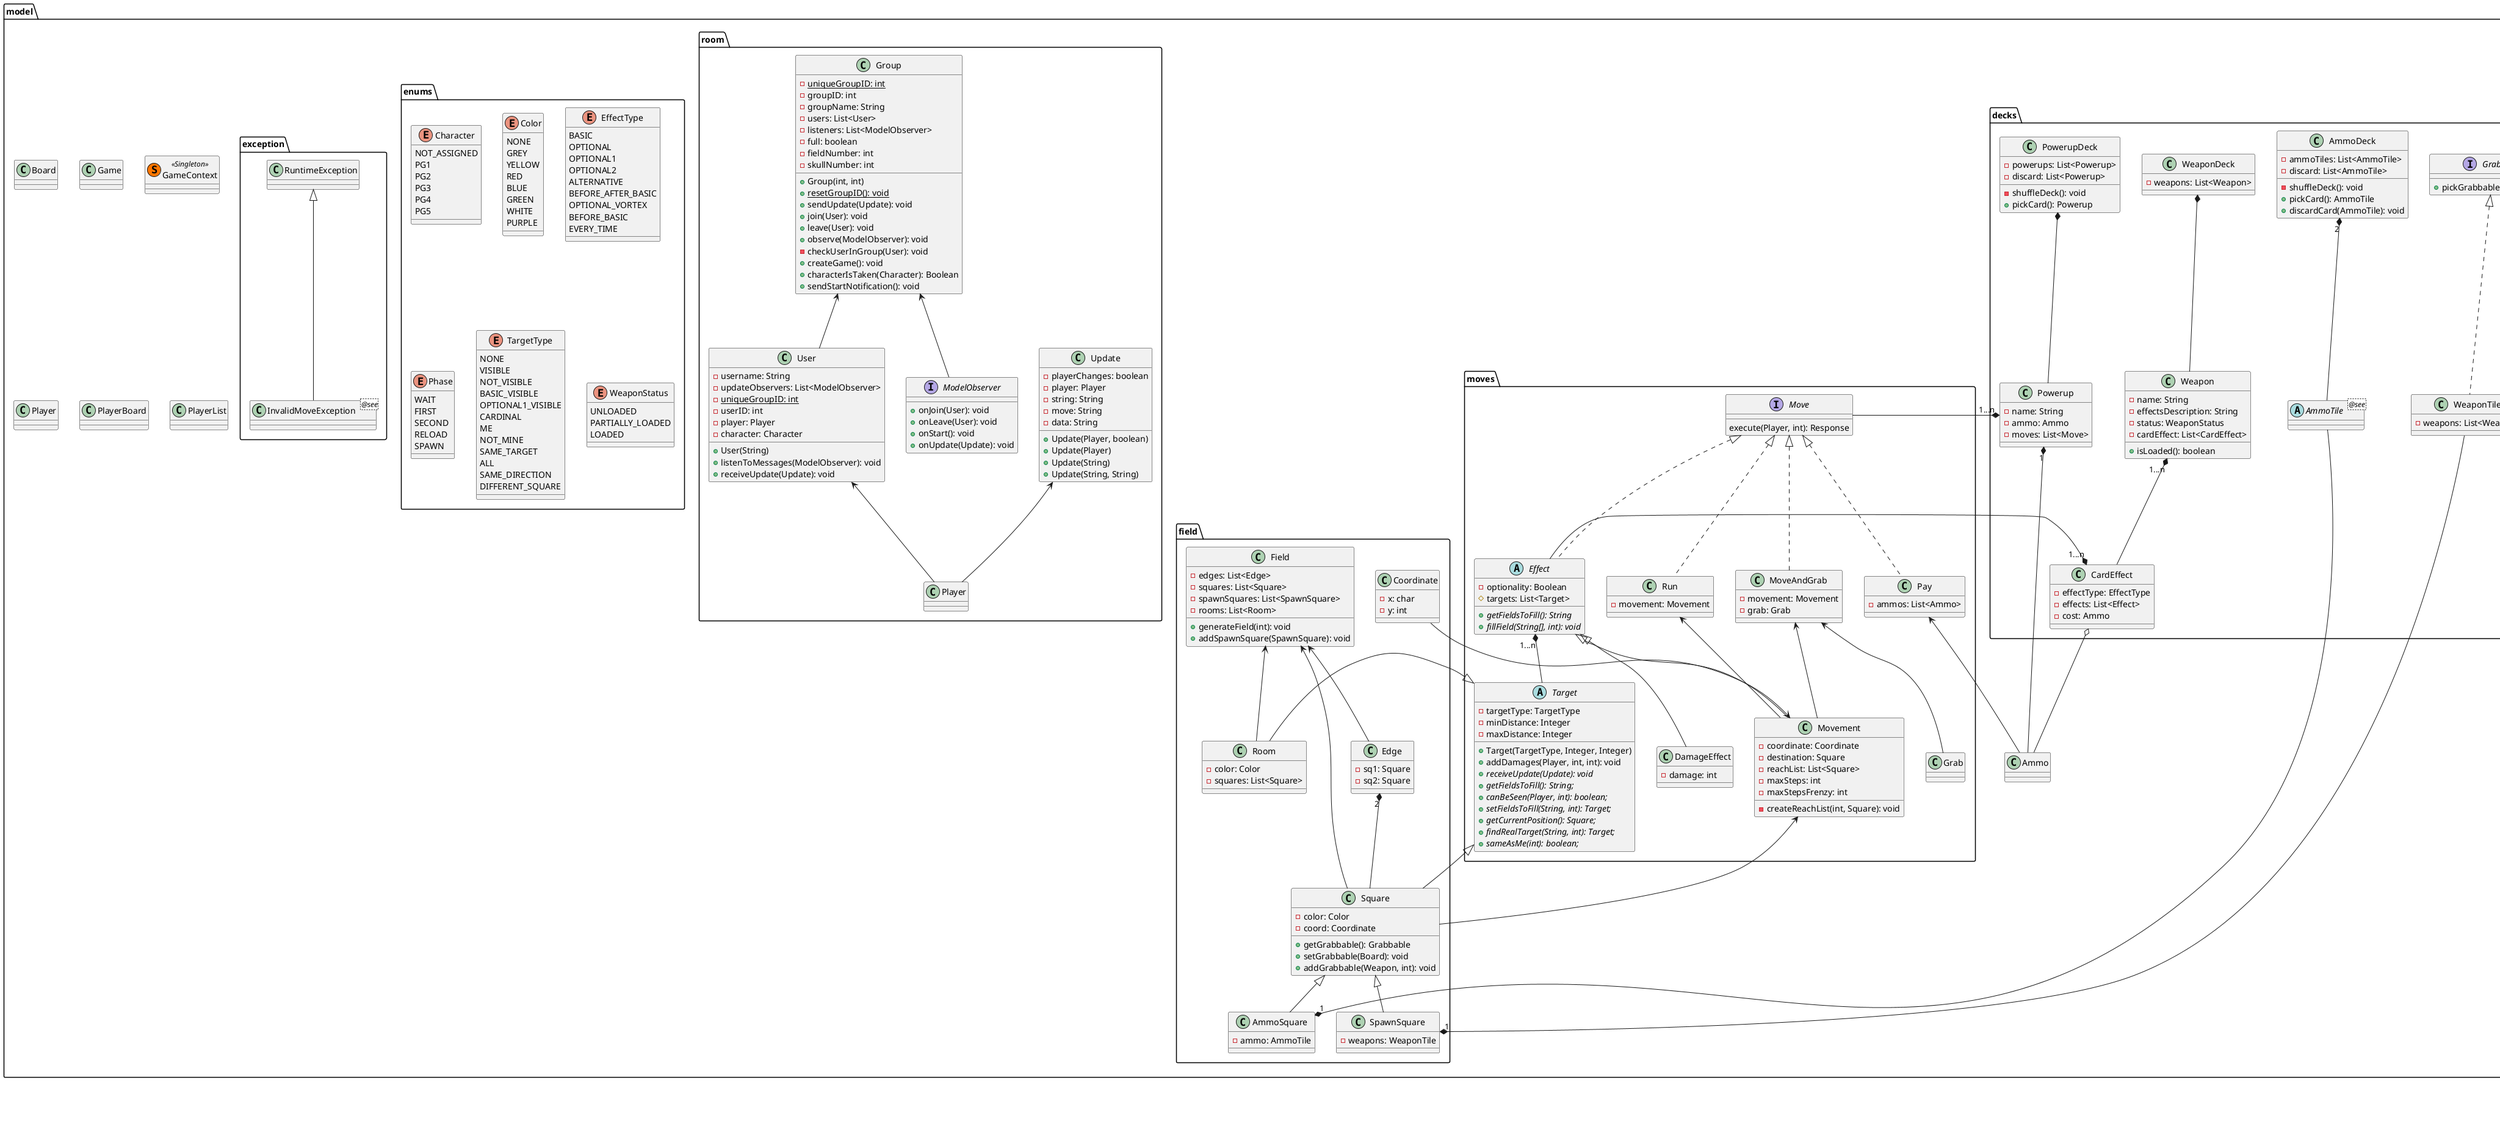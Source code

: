 @startuml
package model{
    package decks{
        class AmmoDeck{
            - ammoTiles: List<AmmoTile>
            - discard: List<AmmoTile>
            __
            - shuffleDeck(): void
            + pickCard(): AmmoTile
            + discardCard(AmmoTile): void
        }

        abstract class AmmoTile <@see>

        class CardEffect{
            - effectType: EffectType
            - effects: List<Effect>
            - cost: Ammo
        }

        interface Grabbable{
            + pickGrabbable(int, int): void
        }

        class Powerup{
            - name: String
            - ammo: Ammo
            - moves: List<Move>
        }

        class PowerupDeck{
            - powerups: List<Powerup>
            - discard: List<Powerup>
            __
            - shuffleDeck(): void
            + pickCard(): Powerup
        }

        class Weapon{
            - name: String
            - effectsDescription: String
            - status: WeaponStatus
            - cardEffect: List<CardEffect>
            __
            + isLoaded(): boolean
        }

        class WeaponDeck{
            - weapons: List<Weapon>
        }

        class WeaponTile implements Grabbable{
            - weapons: List<Weapon>
        }

        AmmoDeck "2" *-- AmmoTile
        PowerupDeck *-- Powerup
        WeaponDeck *-- Weapon
    }

    package field{
        class AmmoSquare extends Square{
            - ammo: AmmoTile
        }

        class Coordinate {
            - x: char
            - y: int
        }

        class Edge{
            - sq1: Square
            - sq2: Square
        }

        class Field{
            - edges: List<Edge>
            - squares: List<Square>
            - spawnSquares: List<SpawnSquare>
            - rooms: List<Room>
            __
            + generateField(int): void
            + addSpawnSquare(SpawnSquare): void
        }

        class Room{
            - color: Color
            - squares: List<Square>
        }

        class SpawnSquare extends Square{
            - weapons: WeaponTile
        }

        class Square{
            - color: Color
            - coord: Coordinate
            __
            + getGrabbable(): Grabbable
            + setGrabbable(Board): void
            + addGrabbable(Weapon, int): void
        }

        Edge "2" *-- Square
        Field <-- Edge
        Field <-- Square
        Field <-- Room
    }

    package moves{
        class DamageEffect extends Effect{
            - damage: int
        }

        abstract Effect implements Move{
            - optionality: Boolean
            # targets: List<Target>
            __
            + {abstract} getFieldsToFill(): String
            + {abstract} fillField(String[], int): void
        }

        interface Move{
            execute(Player, int): Response
        }

        class MoveAndGrab implements Move{
            - movement: Movement
            - grab: Grab
        }

        class Movement extends Effect{
            - coordinate: Coordinate
            - destination: Square
            - reachList: List<Square>
            - maxSteps: int
            - maxStepsFrenzy: int
            __
            - createReachList(int, Square): void
        }

        class Pay implements Move{
            - ammos: List<Ammo>
        }

        class Run implements Move{
            - movement: Movement
        }

        abstract Target{
            - targetType: TargetType
            - minDistance: Integer
            - maxDistance: Integer
            __
            + Target(TargetType, Integer, Integer)
            + addDamages(Player, int, int): void
            + {abstract} receiveUpdate(Update): void
            + {abstract} getFieldsToFill(): String;
            + {abstract} canBeSeen(Player, int): boolean;
            + {abstract} setFieldsToFill(String, int): Target;
            + {abstract} getCurrentPosition(): Square;
            + {abstract} findRealTarget(String, int): Target;
            + {abstract} sameAsMe(int): boolean;
        }

        Effect "1...n" *-- Target
        MoveAndGrab <-- Movement
        MoveAndGrab <-- Grab
        Run <-- Movement
    }

    package room{
        class Group{
            - {static} uniqueGroupID: int
            - groupID: int
            - groupName: String
            - users: List<User>
            - listeners: List<ModelObserver>
            - full: boolean
            - fieldNumber: int
            - skullNumber: int
            __
            + Group(int, int)
            + {static} resetGroupID(): void
            + sendUpdate(Update): void
            + join(User): void
            + leave(User): void
            + observe(ModelObserver): void
            - checkUserInGroup(User): void
            + createGame(): void
            + characterIsTaken(Character): Boolean
            + sendStartNotification(): void
        }

        Group <-- User
        Group <-- ModelObserver

        interface ModelObserver {
            + onJoin(User): void
            + onLeave(User): void
            + onStart(): void
            + onUpdate(Update): void
        }

        class Update{
            - playerChanges: boolean
            - player: Player
            - string: String
            - move: String
            - data: String
            __
            + Update(Player, boolean)
            + Update(Player)
            + Update(String)
            + Update(String, String)
        }

        Update <-- Player

        class User {
            - username: String
            - updateObservers: List<ModelObserver>
            - {static} uniqueGroupID: int
            - userID: int
            - player: Player
            - character: Character
            __
            + User(String)
            + listenToMessages(ModelObserver): void
            + receiveUpdate(Update): void
        }

        User <-- Player
    }

    class Ammo{

    }

    class Board{

    }

    class Game{

    }

    class GameContext  << (S,#FF7700) Singleton >> {

    }

    class Player {

    }

    class PlayerBoard{

    }

    class PlayerList {

    }

    CardEffect "1...n" *-- Effect
    CardEffect o-- Ammo

    Powerup "1" *-- Ammo
    Powerup "1...n" *-- Move

    Weapon "1...n" *-- CardEffect

    Target <|-- Room
    Target <|-- Square
    AmmoSquare "1" *-- AmmoTile
    SpawnSquare "1" *-- WeaponTile

    Movement <-- Square
    Movement <-- Coordinate

    Pay <-- Ammo

    package enums{
        enum Character{
            NOT_ASSIGNED
            PG1
            PG2
            PG3
            PG4
            PG5
        }
        enum Color{
            NONE
            GREY
            YELLOW
            RED
            BLUE
            GREEN
            WHITE
            PURPLE
        }
        enum EffectType {
            BASIC
            OPTIONAL
            OPTIONAL1
            OPTIONAL2
            ALTERNATIVE
            BEFORE_AFTER_BASIC
            OPTIONAL_VORTEX
            BEFORE_BASIC
            EVERY_TIME
        }
        enum Phase{
            WAIT
            FIRST
            SECOND
            RELOAD
            SPAWN
        }
        enum TargetType{
            NONE
            VISIBLE
            NOT_VISIBLE
            BASIC_VISIBLE
            OPTIONAL1_VISIBLE
            CARDINAL
            ME
            NOT_MINE
            SAME_TARGET
            ALL
            SAME_DIRECTION
            DIFFERENT_SQUARE
        }
        enum WeaponStatus{
            UNLOADED
            PARTIALLY_LOADED
            LOADED
        }
    }

    package exception{
        class InvalidMoveException <@see> extends RuntimeException
    }
}
@enduml